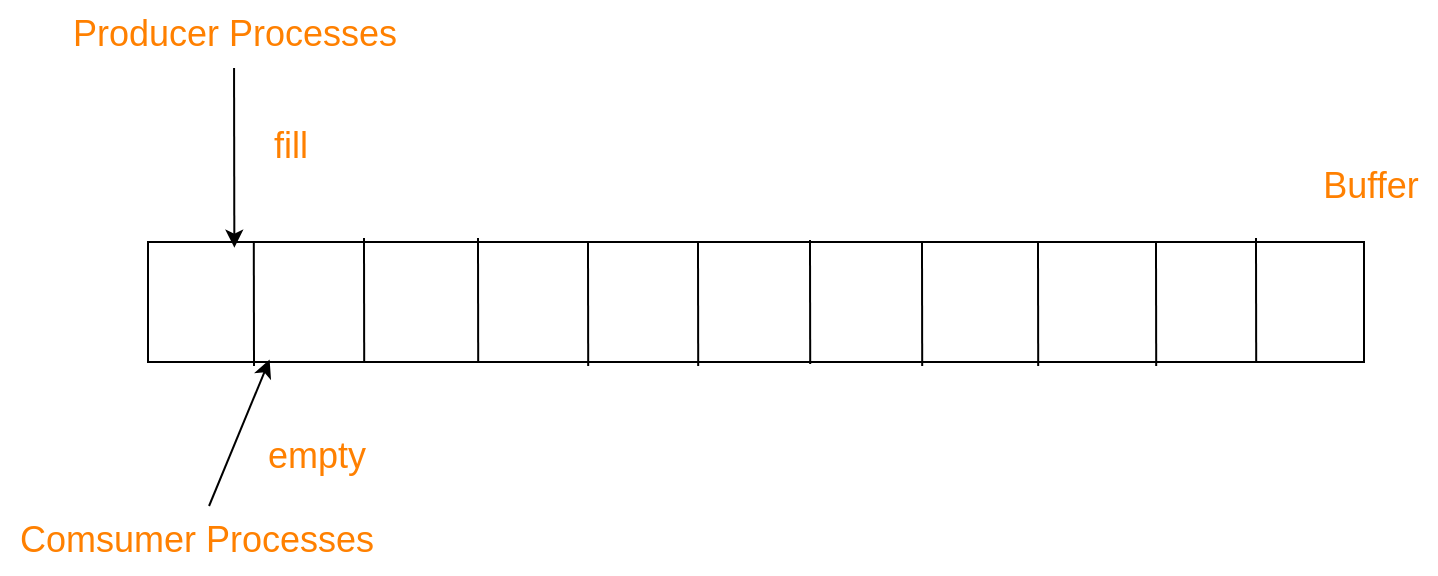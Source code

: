 <mxfile>
    <diagram id="KcMtNvZNs3r8xfvXdQ99" name="第 1 页">
        <mxGraphModel dx="1002" dy="576" grid="0" gridSize="10" guides="1" tooltips="1" connect="1" arrows="1" fold="1" page="0" pageScale="1" pageWidth="827" pageHeight="1169" background="none" math="0" shadow="0">
            <root>
                <mxCell id="0"/>
                <mxCell id="1" parent="0"/>
                <mxCell id="3" value="" style="rounded=0;whiteSpace=wrap;html=1;" vertex="1" parent="1">
                    <mxGeometry x="179" y="282" width="608" height="60" as="geometry"/>
                </mxCell>
                <mxCell id="6" value="" style="endArrow=none;html=1;entryX=0.087;entryY=0;entryDx=0;entryDy=0;entryPerimeter=0;" edge="1" parent="1" target="3">
                    <mxGeometry width="50" height="50" relative="1" as="geometry">
                        <mxPoint x="232" y="344" as="sourcePoint"/>
                        <mxPoint x="226" y="282" as="targetPoint"/>
                    </mxGeometry>
                </mxCell>
                <mxCell id="7" value="" style="endArrow=none;html=1;entryX=0.087;entryY=0;entryDx=0;entryDy=0;entryPerimeter=0;" edge="1" parent="1">
                    <mxGeometry width="50" height="50" relative="1" as="geometry">
                        <mxPoint x="287.1" y="342" as="sourcePoint"/>
                        <mxPoint x="286.996" y="280" as="targetPoint"/>
                    </mxGeometry>
                </mxCell>
                <mxCell id="8" value="" style="endArrow=none;html=1;entryX=0.087;entryY=0;entryDx=0;entryDy=0;entryPerimeter=0;" edge="1" parent="1">
                    <mxGeometry width="50" height="50" relative="1" as="geometry">
                        <mxPoint x="344.1" y="342" as="sourcePoint"/>
                        <mxPoint x="343.996" y="280" as="targetPoint"/>
                    </mxGeometry>
                </mxCell>
                <mxCell id="9" value="" style="endArrow=none;html=1;entryX=0.087;entryY=0;entryDx=0;entryDy=0;entryPerimeter=0;" edge="1" parent="1">
                    <mxGeometry width="50" height="50" relative="1" as="geometry">
                        <mxPoint x="399.1" y="344" as="sourcePoint"/>
                        <mxPoint x="398.996" y="282" as="targetPoint"/>
                    </mxGeometry>
                </mxCell>
                <mxCell id="10" value="" style="endArrow=none;html=1;entryX=0.087;entryY=0;entryDx=0;entryDy=0;entryPerimeter=0;" edge="1" parent="1">
                    <mxGeometry width="50" height="50" relative="1" as="geometry">
                        <mxPoint x="454.1" y="344" as="sourcePoint"/>
                        <mxPoint x="453.996" y="282" as="targetPoint"/>
                    </mxGeometry>
                </mxCell>
                <mxCell id="11" value="" style="endArrow=none;html=1;entryX=0.087;entryY=0;entryDx=0;entryDy=0;entryPerimeter=0;" edge="1" parent="1">
                    <mxGeometry width="50" height="50" relative="1" as="geometry">
                        <mxPoint x="510.1" y="343" as="sourcePoint"/>
                        <mxPoint x="509.996" y="281" as="targetPoint"/>
                    </mxGeometry>
                </mxCell>
                <mxCell id="12" value="" style="endArrow=none;html=1;entryX=0.087;entryY=0;entryDx=0;entryDy=0;entryPerimeter=0;" edge="1" parent="1">
                    <mxGeometry width="50" height="50" relative="1" as="geometry">
                        <mxPoint x="566.1" y="344" as="sourcePoint"/>
                        <mxPoint x="565.996" y="282" as="targetPoint"/>
                    </mxGeometry>
                </mxCell>
                <mxCell id="13" value="" style="endArrow=none;html=1;entryX=0.087;entryY=0;entryDx=0;entryDy=0;entryPerimeter=0;" edge="1" parent="1">
                    <mxGeometry width="50" height="50" relative="1" as="geometry">
                        <mxPoint x="624.1" y="344" as="sourcePoint"/>
                        <mxPoint x="623.996" y="282" as="targetPoint"/>
                    </mxGeometry>
                </mxCell>
                <mxCell id="14" value="" style="endArrow=none;html=1;entryX=0.087;entryY=0;entryDx=0;entryDy=0;entryPerimeter=0;" edge="1" parent="1">
                    <mxGeometry width="50" height="50" relative="1" as="geometry">
                        <mxPoint x="683.1" y="344" as="sourcePoint"/>
                        <mxPoint x="682.996" y="282" as="targetPoint"/>
                    </mxGeometry>
                </mxCell>
                <mxCell id="15" value="" style="endArrow=none;html=1;entryX=0.087;entryY=0;entryDx=0;entryDy=0;entryPerimeter=0;" edge="1" parent="1">
                    <mxGeometry width="50" height="50" relative="1" as="geometry">
                        <mxPoint x="733.1" y="342" as="sourcePoint"/>
                        <mxPoint x="732.996" y="280" as="targetPoint"/>
                    </mxGeometry>
                </mxCell>
                <mxCell id="16" value="&lt;font color=&quot;#ff8000&quot; style=&quot;font-size: 18px;&quot;&gt;Buffer&lt;/font&gt;" style="text;html=1;align=center;verticalAlign=middle;resizable=0;points=[];autosize=1;strokeColor=none;fillColor=none;" vertex="1" parent="1">
                    <mxGeometry x="757" y="237" width="66" height="34" as="geometry"/>
                </mxCell>
                <mxCell id="19" style="edgeStyle=none;html=1;entryX=0.071;entryY=0.047;entryDx=0;entryDy=0;entryPerimeter=0;fontSize=18;fontColor=#FF8000;" edge="1" parent="1" source="17" target="3">
                    <mxGeometry relative="1" as="geometry"/>
                </mxCell>
                <mxCell id="17" value="Producer Processes" style="text;html=1;align=center;verticalAlign=middle;resizable=0;points=[];autosize=1;strokeColor=none;fillColor=none;fontSize=18;fontColor=#FF8000;" vertex="1" parent="1">
                    <mxGeometry x="132" y="161" width="180" height="34" as="geometry"/>
                </mxCell>
                <mxCell id="21" style="edgeStyle=none;html=1;entryX=0.1;entryY=0.98;entryDx=0;entryDy=0;entryPerimeter=0;fontSize=18;fontColor=#FF8000;" edge="1" parent="1" source="18" target="3">
                    <mxGeometry relative="1" as="geometry"/>
                </mxCell>
                <mxCell id="18" value="Comsumer Processes" style="text;html=1;align=center;verticalAlign=middle;resizable=0;points=[];autosize=1;strokeColor=none;fillColor=none;fontSize=18;fontColor=#FF8000;" vertex="1" parent="1">
                    <mxGeometry x="105" y="414" width="195" height="34" as="geometry"/>
                </mxCell>
                <mxCell id="20" value="fill" style="text;html=1;align=center;verticalAlign=middle;resizable=0;points=[];autosize=1;strokeColor=none;fillColor=none;fontSize=18;fontColor=#FF8000;" vertex="1" parent="1">
                    <mxGeometry x="232" y="217" width="35" height="34" as="geometry"/>
                </mxCell>
                <mxCell id="22" value="empty" style="text;html=1;align=center;verticalAlign=middle;resizable=0;points=[];autosize=1;strokeColor=none;fillColor=none;fontSize=18;fontColor=#FF8000;" vertex="1" parent="1">
                    <mxGeometry x="229" y="372" width="67" height="34" as="geometry"/>
                </mxCell>
            </root>
        </mxGraphModel>
    </diagram>
</mxfile>